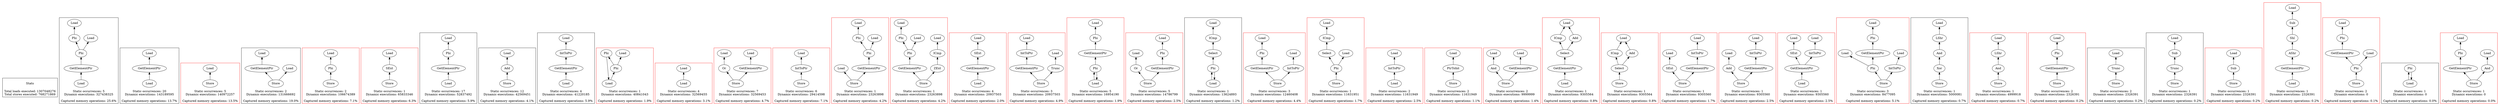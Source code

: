 strict digraph {
rankdir=BT
subgraph {
Stats [shape=plaintext]
cluster=true
label="Total loads executed: 1307048276\nTotal stores executed: 768271869"
}
subgraph {
"0_47" [label="Phi"]
"0_100" [label="Phi"]
"0_47" -> "0_100"
"0_98" [label="Load"]
"0_100" -> "0_98"
"0_48" [label="GetElementPtr"]
"0_48" -> "0_47"
{
rank=min
comment=<Ids: 49, 52, 61, 65, 68>
"0_49" [label="Load"]
}
"0_49" -> "0_48"
"0_44" [label="Load"]
"0_47" -> "0_44"
cluster=true
label="Static occurrences: 5\nDynamic executions: 327438325\n\nCaptured memory operations: 25.6%"
}
subgraph {
{
rank=min
comment=<Ids: 88, 107, 116, 154, 194, 227, 245, 249, 252, 264, 268, 271, 281, 340, 414, 476, 494, 507, 547, 584>
"1_88" [label="Load"]
}
"1_87" [label="GetElementPtr"]
"1_88" -> "1_87"
"1_86" [label="Load"]
"1_87" -> "1_86"
cluster=true
label="Static occurrences: 20\nDynamic executions: 143189595\n\nCaptured memory operations: 13.7%"
}
subgraph {
{
rank=min
comment=<Ids: 5, 66, 69, 303, 595>
"2_5" [label="Store"]
}
"2_4" [label="Load"]
"2_5" -> "2_4"
cluster=true
label="Static occurrences: 5\nDynamic executions: 140972257\n\nCaptured memory operations: 13.5%"
color=red
}
subgraph {
"3_92" [label="GetElementPtr"]
"3_91" [label="Load"]
"3_92" -> "3_91"
{
rank=min
comment=<Ids: 93, 96>
"3_93" [label="Store"]
}
"3_93" -> "3_92"
"3_90" [label="Load"]
"3_93" -> "3_90"
cluster=true
label="Static occurrences: 2\nDynamic executions: 131666692\n\nCaptured memory operations: 19.0%"
}
subgraph {
{
rank=min
comment=<Ids: 101, 215>
"4_101" [label="Store"]
}
"4_100" [label="Phi"]
"4_101" -> "4_100"
"4_98" [label="Load"]
"4_100" -> "4_98"
cluster=true
label="Static occurrences: 2\nDynamic executions: 106674389\n\nCaptured memory operations: 7.1%"
color=red
}
subgraph {
{
rank=min
comment=<Ids: 63>
"5_63" [label="Store"]
}
"5_62" [label="SExt"]
"5_63" -> "5_62"
"5_61" [label="Load"]
"5_62" -> "5_61"
cluster=true
label="Static occurrences: 1\nDynamic executions: 65833346\n\nCaptured memory operations: 6.3%"
color=red
}
subgraph {
"6_141" [label="Phi"]
"6_139" [label="Load"]
"6_141" -> "6_139"
"6_146" [label="GetElementPtr"]
"6_146" -> "6_141"
{
rank=min
comment=<Ids: 147, 151, 182, 187, 191, 328, 333, 337, 402, 407, 411, 464, 469, 473, 535, 540, 544>
"6_147" [label="Load"]
}
"6_147" -> "6_146"
cluster=true
label="Static occurrences: 17\nDynamic executions: 52837492\n\nCaptured memory operations: 5.9%"
}
subgraph {
{
rank=min
comment=<Ids: 35, 75, 113, 176, 219, 224, 322, 396, 458, 529, 569, 581>
"7_35" [label="Store"]
}
"7_34" [label="Add"]
"7_35" -> "7_34"
"7_33" [label="Load"]
"7_34" -> "7_33"
cluster=true
label="Static occurrences: 12\nDynamic executions: 42569451\n\nCaptured memory operations: 4.1%"
}
subgraph {
"8_373" [label="GetElementPtr"]
"8_372" [label="IntToPtr"]
"8_373" -> "8_372"
{
rank=min
comment=<Ids: 374, 381, 443, 514>
"8_374" [label="Load"]
}
"8_374" -> "8_373"
"8_369" [label="Load"]
"8_372" -> "8_369"
cluster=true
label="Static occurrences: 4\nDynamic executions: 41220185\n\nCaptured memory operations: 5.9%"
}
subgraph {
"9_47" [label="Phi"]
"9_100" [label="Phi"]
"9_47" -> "9_100"
{
rank=min
comment=<Ids: 98>
"9_98" [label="Load"]
}
"9_98" -> "9_47"
"9_100" -> "9_98"
"9_44" [label="Load"]
"9_47" -> "9_44"
cluster=true
label="Static occurrences: 1\nDynamic executions: 40841043\n\nCaptured memory operations: 1.9%"
color=red
}
subgraph {
{
rank=min
comment=<Ids: 53, 119, 230, 587>
"10_53" [label="Load"]
}
"10_52" [label="Load"]
"10_53" -> "10_52"
cluster=true
label="Static occurrences: 4\nDynamic executions: 32569455\n\nCaptured memory operations: 3.1%"
color=red
}
subgraph {
"11_108" [label="Or"]
"11_107" [label="Load"]
"11_108" -> "11_107"
{
rank=min
comment=<Ids: 109, 118, 229, 283, 496, 509, 586>
"11_109" [label="Store"]
}
"11_106" [label="GetElementPtr"]
"11_109" -> "11_106"
"11_109" -> "11_108"
"11_105" [label="Load"]
"11_106" -> "11_105"
cluster=true
label="Static occurrences: 7\nDynamic executions: 32569453\n\nCaptured memory operations: 4.7%"
color=red
}
subgraph {
{
rank=min
comment=<Ids: 397, 417, 459, 479, 530, 550>
"12_397" [label="Store"]
}
"12_372" [label="IntToPtr"]
"12_397" -> "12_372"
"12_369" [label="Load"]
"12_372" -> "12_369"
cluster=true
label="Static occurrences: 6\nDynamic executions: 29414598\n\nCaptured memory operations: 7.1%"
color=red
}
subgraph {
{
rank=min
comment=<Ids: 54>
"13_54" [label="Store"]
}
"13_53" [label="Load"]
"13_54" -> "13_53"
"13_47" [label="Phi"]
"13_100" [label="Phi"]
"13_47" -> "13_100"
"13_98" [label="Load"]
"13_100" -> "13_98"
"13_51" [label="GetElementPtr"]
"13_51" -> "13_47"
"13_54" -> "13_51"
"13_44" [label="Load"]
"13_47" -> "13_44"
cluster=true
label="Static occurrences: 1\nDynamic executions: 23263898\n\nCaptured memory operations: 4.2%"
color=red
}
subgraph {
"14_55" [label="ICmp"]
"14_53" [label="Load"]
"14_55" -> "14_53"
"14_47" [label="Phi"]
"14_100" [label="Phi"]
"14_47" -> "14_100"
"14_48" [label="GetElementPtr"]
"14_48" -> "14_47"
{
rank=min
comment=<Ids: 57>
"14_57" [label="Store"]
}
"14_57" -> "14_48"
"14_56" [label="ZExt"]
"14_57" -> "14_56"
"14_98" [label="Load"]
"14_100" -> "14_98"
"14_44" [label="Load"]
"14_47" -> "14_44"
"14_56" -> "14_55"
cluster=true
label="Static occurrences: 1\nDynamic executions: 23263898\n\nCaptured memory operations: 4.2%"
color=red
}
subgraph {
"15_166" [label="GetElementPtr"]
"15_165" [label="SExt"]
"15_166" -> "15_165"
{
rank=min
comment=<Ids: 167, 387, 449, 520>
"15_167" [label="Load"]
}
"15_167" -> "15_166"
"15_161" [label="Load"]
"15_165" -> "15_161"
cluster=true
label="Static occurrences: 4\nDynamic executions: 20937503\n\nCaptured memory operations: 2.0%"
color=red
}
subgraph {
"16_380" [label="GetElementPtr"]
"16_372" [label="IntToPtr"]
"16_380" -> "16_372"
{
rank=min
comment=<Ids: 400, 462, 533>
"16_400" [label="Store"]
}
"16_399" [label="Trunc"]
"16_400" -> "16_399"
"16_400" -> "16_380"
"16_398" [label="Load"]
"16_399" -> "16_398"
"16_369" [label="Load"]
"16_372" -> "16_369"
cluster=true
label="Static occurrences: 3\nDynamic executions: 20937503\n\nCaptured memory operations: 4.9%"
color=red
}
subgraph {
"17_181" [label="GetElementPtr"]
"17_169" [label="Phi"]
"17_181" -> "17_169"
"17_199" [label="Phi"]
{
rank=min
comment=<Ids: 200, 346, 420, 482, 553>
"17_200" [label="Load"]
}
"17_199" -> "17_200"
"17_199" -> "17_181"
"17_200" -> "17_199"
"17_167" [label="Load"]
"17_169" -> "17_167"
cluster=true
label="Static occurrences: 5\nDynamic executions: 16954190\n\nCaptured memory operations: 1.9%"
color=red
}
subgraph {
{
rank=min
comment=<Ids: 189, 335, 409, 471, 542>
"18_189" [label="Store"]
}
"18_188" [label="Or"]
"18_189" -> "18_188"
"18_169" [label="Phi"]
"18_167" [label="Load"]
"18_169" -> "18_167"
"18_186" [label="GetElementPtr"]
"18_186" -> "18_169"
"18_189" -> "18_186"
"18_187" [label="Load"]
"18_188" -> "18_187"
cluster=true
label="Static occurrences: 5\nDynamic executions: 14786799\n\nCaptured memory operations: 2.5%"
color=red
}
subgraph {
"19_359" [label="ICmp"]
"19_358" [label="Load"]
"19_359" -> "19_358"
"19_360" [label="Select"]
"19_360" -> "19_359"
{
rank=min
comment=<Ids: 364>
"19_364" [label="Load"]
}
"19_363" [label="Phi"]
"19_364" -> "19_363"
"19_363" -> "19_364"
"19_363" -> "19_360"
cluster=true
label="Static occurrences: 1\nDynamic executions: 13624893\n\nCaptured memory operations: 1.2%"
}
subgraph {
"20_389" [label="Phi"]
"20_387" [label="Load"]
"20_389" -> "20_387"
"20_401" [label="GetElementPtr"]
"20_401" -> "20_389"
{
rank=min
comment=<Ids: 405, 467, 538>
"20_405" [label="Store"]
}
"20_405" -> "20_401"
"20_372" [label="IntToPtr"]
"20_369" [label="Load"]
"20_372" -> "20_369"
"20_405" -> "20_372"
cluster=true
label="Static occurrences: 3\nDynamic executions: 12460408\n\nCaptured memory operations: 4.4%"
color=red
}
subgraph {
"21_359" [label="ICmp"]
"21_358" [label="Load"]
"21_359" -> "21_358"
"21_360" [label="Select"]
"21_360" -> "21_359"
{
rank=min
comment=<Ids: 367>
"21_367" [label="Store"]
}
"21_363" [label="Phi"]
"21_367" -> "21_363"
"21_364" [label="Load"]
"21_363" -> "21_364"
"21_363" -> "21_360"
cluster=true
label="Static occurrences: 1\nDynamic executions: 11631951\n\nCaptured memory operations: 1.7%"
color=red
}
subgraph {
{
rank=min
comment=<Ids: 377, 431>
"22_377" [label="Load"]
}
"22_372" [label="IntToPtr"]
"22_377" -> "22_372"
"22_369" [label="Load"]
"22_372" -> "22_369"
cluster=true
label="Static occurrences: 2\nDynamic executions: 11631949\n\nCaptured memory operations: 2.5%"
color=red
}
subgraph {
"23_378" [label="PtrToInt"]
"23_377" [label="Load"]
"23_378" -> "23_377"
{
rank=min
comment=<Ids: 379, 433>
"23_379" [label="Store"]
}
"23_379" -> "23_378"
cluster=true
label="Static occurrences: 2\nDynamic executions: 11631949\n\nCaptured memory operations: 1.1%"
color=red
}
subgraph {
{
rank=min
comment=<Ids: 247, 266>
"24_247" [label="Store"]
}
"24_246" [label="And"]
"24_247" -> "24_246"
"24_245" [label="Load"]
"24_246" -> "24_245"
"24_244" [label="GetElementPtr"]
"24_247" -> "24_244"
"24_239" [label="Load"]
"24_244" -> "24_239"
cluster=true
label="Static occurrences: 2\nDynamic executions: 9999999\n\nCaptured memory operations: 1.4%"
color=red
}
subgraph {
"25_297" [label="ICmp"]
"25_295" [label="Load"]
"25_297" -> "25_295"
"25_298" [label="Select"]
"25_298" -> "25_297"
"25_300" [label="GetElementPtr"]
"25_300" -> "25_298"
{
rank=min
comment=<Ids: 301>
"25_301" [label="Load"]
}
"25_301" -> "25_300"
"25_296" [label="Add"]
"25_296" -> "25_295"
"25_298" -> "25_296"
cluster=true
label="Static occurrences: 1\nDynamic executions: 9305564\n\nCaptured memory operations: 0.8%"
color=red
}
subgraph {
{
rank=min
comment=<Ids: 299>
"26_299" [label="Store"]
}
"26_298" [label="Select"]
"26_299" -> "26_298"
"26_297" [label="ICmp"]
"26_295" [label="Load"]
"26_297" -> "26_295"
"26_298" -> "26_297"
"26_296" [label="Add"]
"26_296" -> "26_295"
"26_298" -> "26_296"
cluster=true
label="Static occurrences: 1\nDynamic executions: 9305564\n\nCaptured memory operations: 0.8%"
color=red
}
subgraph {
"27_430" [label="IntToPtr"]
"27_427" [label="Load"]
"27_430" -> "27_427"
"27_437" [label="SExt"]
"27_436" [label="Load"]
"27_437" -> "27_436"
{
rank=min
comment=<Ids: 439>
"27_439" [label="Store"]
}
"27_438" [label="GetElementPtr"]
"27_439" -> "27_438"
"27_439" -> "27_437"
"27_438" -> "27_430"
cluster=true
label="Static occurrences: 1\nDynamic executions: 9305560\n\nCaptured memory operations: 1.7%"
color=red
}
subgraph {
"28_440" [label="Add"]
"28_374" [label="Load"]
"28_440" -> "28_374"
{
rank=min
comment=<Ids: 441>
"28_441" [label="Store"]
}
"28_441" -> "28_440"
"28_373" [label="GetElementPtr"]
"28_372" [label="IntToPtr"]
"28_373" -> "28_372"
"28_441" -> "28_373"
"28_369" [label="Load"]
"28_372" -> "28_369"
cluster=true
label="Static occurrences: 1\nDynamic executions: 9305560\n\nCaptured memory operations: 2.5%"
color=red
}
subgraph {
"29_434" [label="SExt"]
"29_374" [label="Load"]
"29_434" -> "29_374"
{
rank=min
comment=<Ids: 436>
"29_436" [label="Load"]
}
"29_435" [label="GetElementPtr"]
"29_436" -> "29_435"
"29_435" -> "29_434"
"29_372" [label="IntToPtr"]
"29_369" [label="Load"]
"29_372" -> "29_369"
"29_435" -> "29_372"
cluster=true
label="Static occurrences: 1\nDynamic executions: 9305560\n\nCaptured memory operations: 2.5%"
color=red
}
subgraph {
"30_419" [label="Phi"]
"30_420" [label="Load"]
"30_419" -> "30_420"
"30_389" [label="Phi"]
"30_387" [label="Load"]
"30_389" -> "30_387"
"30_401" [label="GetElementPtr"]
"30_419" -> "30_401"
{
rank=min
comment=<Ids: 423, 485, 556>
"30_423" [label="Store"]
}
"30_372" [label="IntToPtr"]
"30_423" -> "30_372"
"30_401" -> "30_389"
"30_423" -> "30_419"
"30_369" [label="Load"]
"30_372" -> "30_369"
cluster=true
label="Static occurrences: 3\nDynamic executions: 8477095\n\nCaptured memory operations: 5.1%"
color=red
}
subgraph {
"31_256" [label="Xor"]
"31_236" [label="And"]
"31_256" -> "31_236"
"31_235" [label="LShr"]
"31_232" [label="Load"]
"31_235" -> "31_232"
{
rank=min
comment=<Ids: 257>
"31_257" [label="Store"]
}
"31_257" -> "31_256"
"31_236" -> "31_235"
cluster=true
label="Static occurrences: 1\nDynamic executions: 5000081\n\nCaptured memory operations: 0.7%"
}
subgraph {
{
rank=min
comment=<Ids: 238>
"32_238" [label="Store"]
}
"32_236" [label="And"]
"32_238" -> "32_236"
"32_235" [label="LShr"]
"32_232" [label="Load"]
"32_235" -> "32_232"
"32_236" -> "32_235"
cluster=true
label="Static occurrences: 1\nDynamic executions: 4999918\n\nCaptured memory operations: 0.7%"
color=red
}
subgraph {
"33_181" [label="GetElementPtr"]
"33_169" [label="Phi"]
"33_181" -> "33_169"
{
rank=min
comment=<Ids: 185, 331>
"33_185" [label="Store"]
}
"33_185" -> "33_181"
"33_167" [label="Load"]
"33_169" -> "33_167"
cluster=true
label="Static occurrences: 2\nDynamic executions: 2326391\n\nCaptured memory operations: 0.2%"
color=red
}
subgraph {
{
rank=min
comment=<Ids: 180, 326>
"34_180" [label="Store"]
}
"34_179" [label="Trunc"]
"34_180" -> "34_179"
"34_178" [label="Load"]
"34_179" -> "34_178"
cluster=true
label="Static occurrences: 2\nDynamic executions: 2326391\n\nCaptured memory operations: 0.2%"
}
subgraph {
{
rank=min
comment=<Ids: 290>
"35_290" [label="Store"]
}
"35_288" [label="Trunc"]
"35_290" -> "35_288"
"35_286" [label="Sub"]
"35_285" [label="Load"]
"35_286" -> "35_285"
"35_288" -> "35_286"
cluster=true
label="Static occurrences: 1\nDynamic executions: 2326391\n\nCaptured memory operations: 0.2%"
}
subgraph {
{
rank=min
comment=<Ids: 287>
"36_287" [label="Store"]
}
"36_286" [label="Sub"]
"36_287" -> "36_286"
"36_285" [label="Load"]
"36_286" -> "36_285"
cluster=true
label="Static occurrences: 1\nDynamic executions: 2326391\n\nCaptured memory operations: 0.2%"
color=red
}
subgraph {
"37_312" [label="GetElementPtr"]
"37_311" [label="AShr"]
"37_312" -> "37_311"
"37_310" [label="Shl"]
"37_286" [label="Sub"]
"37_310" -> "37_286"
"37_285" [label="Load"]
"37_286" -> "37_285"
"37_311" -> "37_310"
{
rank=min
comment=<Ids: 313>
"37_313" [label="Load"]
}
"37_313" -> "37_312"
cluster=true
label="Static occurrences: 1\nDynamic executions: 2326391\n\nCaptured memory operations: 0.2%"
color=red
}
subgraph {
"38_181" [label="GetElementPtr"]
"38_169" [label="Phi"]
"38_181" -> "38_169"
"38_199" [label="Phi"]
"38_200" [label="Load"]
"38_199" -> "38_200"
"38_199" -> "38_181"
"38_167" [label="Load"]
"38_169" -> "38_167"
{
rank=min
comment=<Ids: 203, 349>
"38_203" [label="Store"]
}
"38_203" -> "38_199"
cluster=true
label="Static occurrences: 2\nDynamic executions: 0\n\nCaptured memory operations: 0.1%"
color=red
}
subgraph {
{
rank=min
comment=<Ids: 212>
"39_212" [label="Load"]
}
"39_211" [label="Phi"]
"39_212" -> "39_211"
"39_211" -> "39_212"
cluster=true
label="Static occurrences: 1\nDynamic executions: 0\n\nCaptured memory operations: 0.0%"
}
subgraph {
"40_141" [label="Phi"]
"40_139" [label="Load"]
"40_141" -> "40_139"
{
rank=min
comment=<Ids: 149>
"40_149" [label="Store"]
}
"40_146" [label="GetElementPtr"]
"40_149" -> "40_146"
"40_148" [label="And"]
"40_147" [label="Load"]
"40_148" -> "40_147"
"40_146" -> "40_141"
"40_149" -> "40_148"
cluster=true
label="Static occurrences: 1\nDynamic executions: 0\n\nCaptured memory operations: 0.0%"
color=red
}
}
